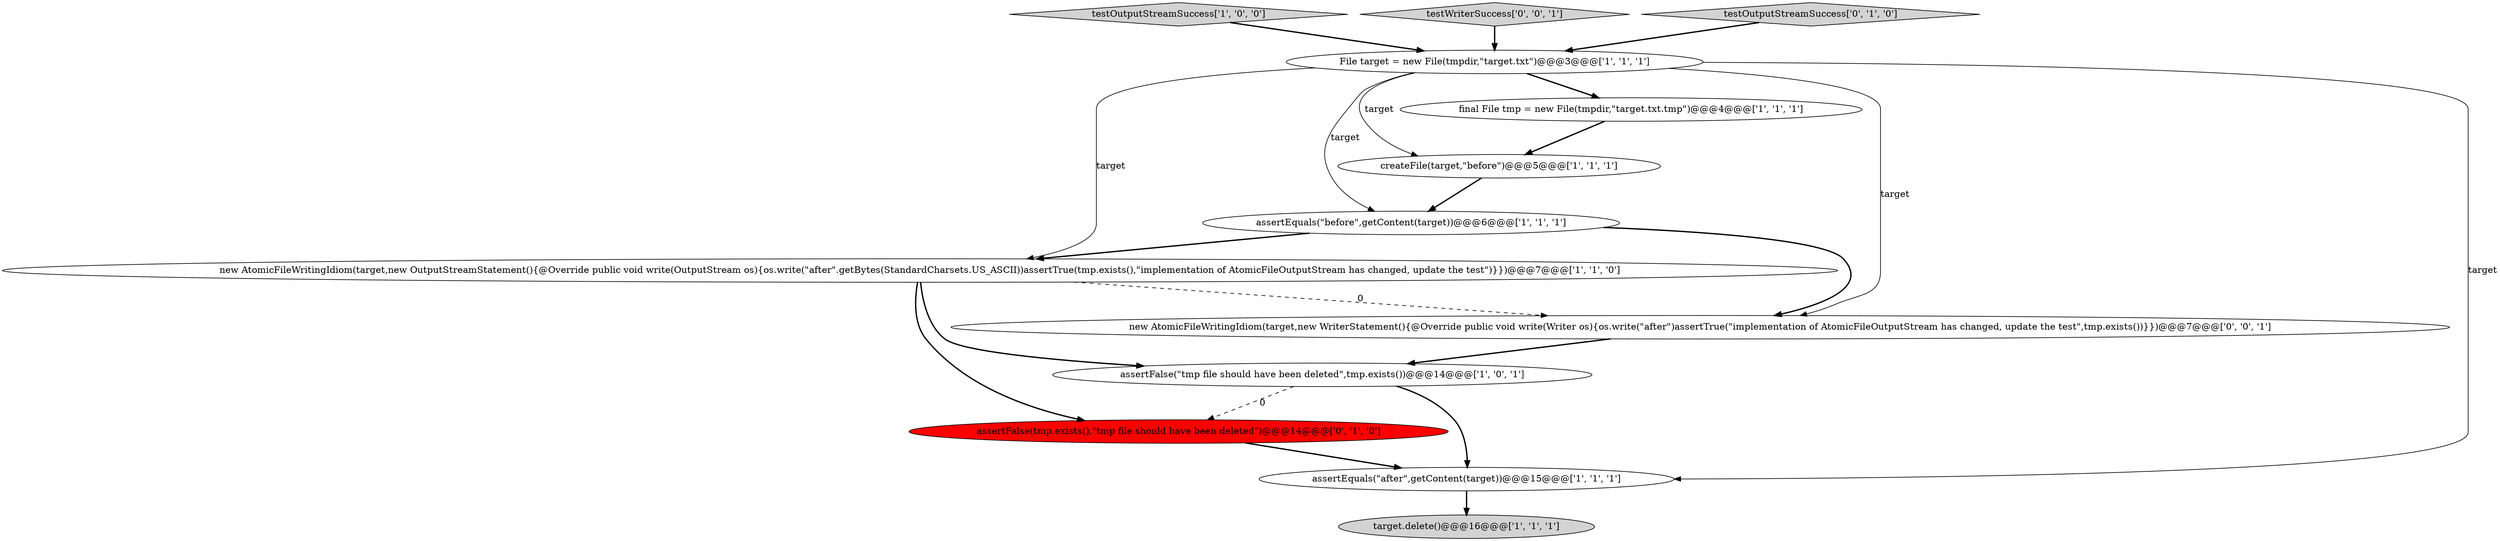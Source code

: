 digraph {
6 [style = filled, label = "File target = new File(tmpdir,\"target.txt\")@@@3@@@['1', '1', '1']", fillcolor = white, shape = ellipse image = "AAA0AAABBB1BBB"];
1 [style = filled, label = "testOutputStreamSuccess['1', '0', '0']", fillcolor = lightgray, shape = diamond image = "AAA0AAABBB1BBB"];
0 [style = filled, label = "target.delete()@@@16@@@['1', '1', '1']", fillcolor = lightgray, shape = ellipse image = "AAA0AAABBB1BBB"];
4 [style = filled, label = "assertEquals(\"before\",getContent(target))@@@6@@@['1', '1', '1']", fillcolor = white, shape = ellipse image = "AAA0AAABBB1BBB"];
7 [style = filled, label = "createFile(target,\"before\")@@@5@@@['1', '1', '1']", fillcolor = white, shape = ellipse image = "AAA0AAABBB1BBB"];
12 [style = filled, label = "testWriterSuccess['0', '0', '1']", fillcolor = lightgray, shape = diamond image = "AAA0AAABBB3BBB"];
5 [style = filled, label = "new AtomicFileWritingIdiom(target,new OutputStreamStatement(){@Override public void write(OutputStream os){os.write(\"after\".getBytes(StandardCharsets.US_ASCII))assertTrue(tmp.exists(),\"implementation of AtomicFileOutputStream has changed, update the test\")}})@@@7@@@['1', '1', '0']", fillcolor = white, shape = ellipse image = "AAA0AAABBB1BBB"];
11 [style = filled, label = "new AtomicFileWritingIdiom(target,new WriterStatement(){@Override public void write(Writer os){os.write(\"after\")assertTrue(\"implementation of AtomicFileOutputStream has changed, update the test\",tmp.exists())}})@@@7@@@['0', '0', '1']", fillcolor = white, shape = ellipse image = "AAA0AAABBB3BBB"];
8 [style = filled, label = "assertEquals(\"after\",getContent(target))@@@15@@@['1', '1', '1']", fillcolor = white, shape = ellipse image = "AAA0AAABBB1BBB"];
9 [style = filled, label = "assertFalse(tmp.exists(),\"tmp file should have been deleted\")@@@14@@@['0', '1', '0']", fillcolor = red, shape = ellipse image = "AAA1AAABBB2BBB"];
10 [style = filled, label = "testOutputStreamSuccess['0', '1', '0']", fillcolor = lightgray, shape = diamond image = "AAA0AAABBB2BBB"];
2 [style = filled, label = "assertFalse(\"tmp file should have been deleted\",tmp.exists())@@@14@@@['1', '0', '1']", fillcolor = white, shape = ellipse image = "AAA0AAABBB1BBB"];
3 [style = filled, label = "final File tmp = new File(tmpdir,\"target.txt.tmp\")@@@4@@@['1', '1', '1']", fillcolor = white, shape = ellipse image = "AAA0AAABBB1BBB"];
6->3 [style = bold, label=""];
5->9 [style = bold, label=""];
6->8 [style = solid, label="target"];
6->4 [style = solid, label="target"];
7->4 [style = bold, label=""];
9->8 [style = bold, label=""];
12->6 [style = bold, label=""];
10->6 [style = bold, label=""];
6->11 [style = solid, label="target"];
11->2 [style = bold, label=""];
8->0 [style = bold, label=""];
5->2 [style = bold, label=""];
6->5 [style = solid, label="target"];
1->6 [style = bold, label=""];
5->11 [style = dashed, label="0"];
3->7 [style = bold, label=""];
2->9 [style = dashed, label="0"];
6->7 [style = solid, label="target"];
4->11 [style = bold, label=""];
4->5 [style = bold, label=""];
2->8 [style = bold, label=""];
}
